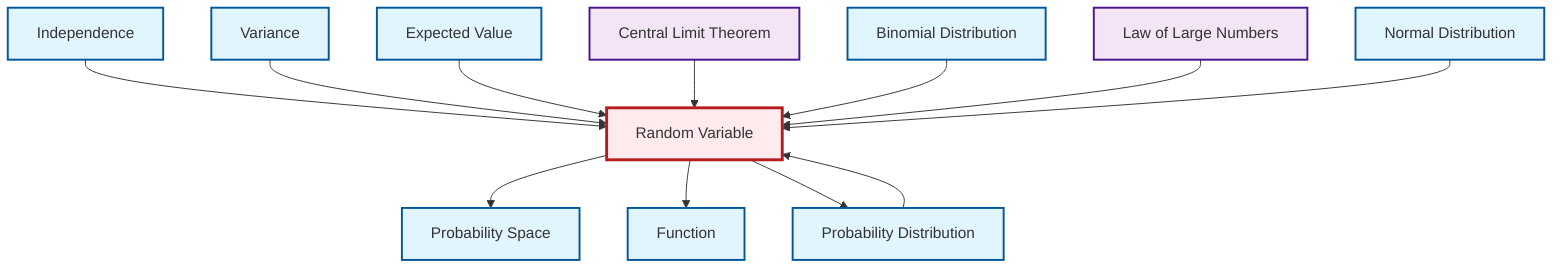 graph TD
    classDef definition fill:#e1f5fe,stroke:#01579b,stroke-width:2px
    classDef theorem fill:#f3e5f5,stroke:#4a148c,stroke-width:2px
    classDef axiom fill:#fff3e0,stroke:#e65100,stroke-width:2px
    classDef example fill:#e8f5e9,stroke:#1b5e20,stroke-width:2px
    classDef current fill:#ffebee,stroke:#b71c1c,stroke-width:3px
    def-binomial-distribution["Binomial Distribution"]:::definition
    def-variance["Variance"]:::definition
    def-random-variable["Random Variable"]:::definition
    def-function["Function"]:::definition
    def-expectation["Expected Value"]:::definition
    def-independence["Independence"]:::definition
    def-probability-space["Probability Space"]:::definition
    def-normal-distribution["Normal Distribution"]:::definition
    thm-central-limit["Central Limit Theorem"]:::theorem
    thm-law-of-large-numbers["Law of Large Numbers"]:::theorem
    def-probability-distribution["Probability Distribution"]:::definition
    def-independence --> def-random-variable
    def-random-variable --> def-probability-space
    def-variance --> def-random-variable
    def-expectation --> def-random-variable
    thm-central-limit --> def-random-variable
    def-random-variable --> def-function
    def-probability-distribution --> def-random-variable
    def-random-variable --> def-probability-distribution
    def-binomial-distribution --> def-random-variable
    thm-law-of-large-numbers --> def-random-variable
    def-normal-distribution --> def-random-variable
    class def-random-variable current